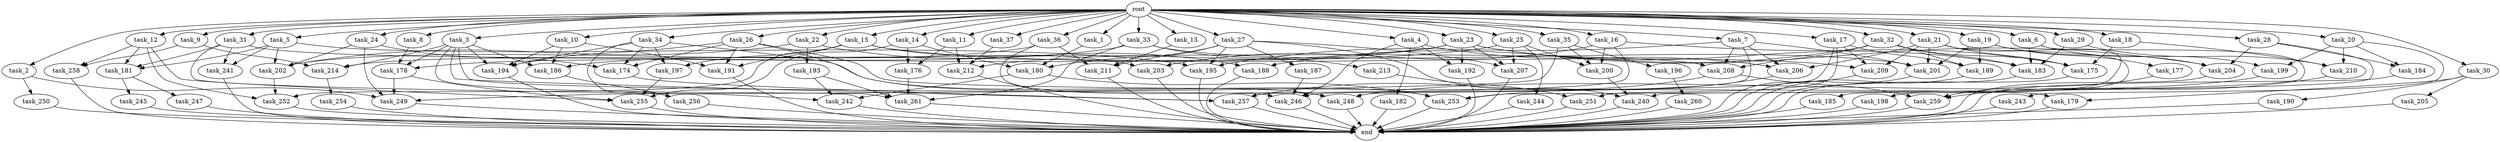 digraph G {
  root [size="0.000000"];
  task_1 [size="1024.000000"];
  task_2 [size="1024.000000"];
  task_3 [size="1024.000000"];
  task_4 [size="1024.000000"];
  task_5 [size="1024.000000"];
  task_6 [size="1024.000000"];
  task_7 [size="1024.000000"];
  task_8 [size="1024.000000"];
  task_9 [size="1024.000000"];
  task_10 [size="1024.000000"];
  task_11 [size="1024.000000"];
  task_12 [size="1024.000000"];
  task_13 [size="1024.000000"];
  task_14 [size="1024.000000"];
  task_15 [size="1024.000000"];
  task_16 [size="1024.000000"];
  task_17 [size="1024.000000"];
  task_18 [size="1024.000000"];
  task_19 [size="1024.000000"];
  task_20 [size="1024.000000"];
  task_21 [size="1024.000000"];
  task_22 [size="1024.000000"];
  task_23 [size="1024.000000"];
  task_24 [size="1024.000000"];
  task_25 [size="1024.000000"];
  task_26 [size="1024.000000"];
  task_27 [size="1024.000000"];
  task_28 [size="1024.000000"];
  task_29 [size="1024.000000"];
  task_30 [size="1024.000000"];
  task_31 [size="1024.000000"];
  task_32 [size="1024.000000"];
  task_33 [size="1024.000000"];
  task_34 [size="1024.000000"];
  task_35 [size="1024.000000"];
  task_36 [size="1024.000000"];
  task_37 [size="1024.000000"];
  task_174 [size="944892805120.000000"];
  task_175 [size="1546188226560.000000"];
  task_176 [size="635655159808.000000"];
  task_177 [size="549755813888.000000"];
  task_178 [size="1460288880640.000000"];
  task_179 [size="910533066752.000000"];
  task_180 [size="1108101562368.000000"];
  task_181 [size="695784701952.000000"];
  task_182 [size="309237645312.000000"];
  task_183 [size="1185410973696.000000"];
  task_184 [size="154618822656.000000"];
  task_185 [size="309237645312.000000"];
  task_186 [size="2267742732288.000000"];
  task_187 [size="34359738368.000000"];
  task_188 [size="687194767360.000000"];
  task_189 [size="1108101562368.000000"];
  task_190 [size="214748364800.000000"];
  task_191 [size="2413771620352.000000"];
  task_192 [size="523986010112.000000"];
  task_193 [size="549755813888.000000"];
  task_194 [size="2319282339840.000000"];
  task_195 [size="386547056640.000000"];
  task_196 [size="695784701952.000000"];
  task_197 [size="1073741824000.000000"];
  task_198 [size="309237645312.000000"];
  task_199 [size="214748364800.000000"];
  task_200 [size="2104533975040.000000"];
  task_201 [size="1211180777472.000000"];
  task_202 [size="755914244096.000000"];
  task_203 [size="1408749273088.000000"];
  task_204 [size="841813590016.000000"];
  task_205 [size="214748364800.000000"];
  task_206 [size="833223655424.000000"];
  task_207 [size="1108101562368.000000"];
  task_208 [size="489626271744.000000"];
  task_209 [size="1589137899520.000000"];
  task_210 [size="1322849927168.000000"];
  task_211 [size="618475290624.000000"];
  task_212 [size="944892805120.000000"];
  task_213 [size="137438953472.000000"];
  task_214 [size="721554505728.000000"];
  task_240 [size="326417514496.000000"];
  task_241 [size="274877906944.000000"];
  task_242 [size="249108103168.000000"];
  task_243 [size="77309411328.000000"];
  task_244 [size="858993459200.000000"];
  task_245 [size="309237645312.000000"];
  task_246 [size="1589137899520.000000"];
  task_247 [size="309237645312.000000"];
  task_248 [size="1494648619008.000000"];
  task_249 [size="841813590016.000000"];
  task_250 [size="77309411328.000000"];
  task_251 [size="558345748480.000000"];
  task_252 [size="1829656068096.000000"];
  task_253 [size="420906795008.000000"];
  task_254 [size="309237645312.000000"];
  task_255 [size="979252543488.000000"];
  task_256 [size="1073741824000.000000"];
  task_257 [size="1374389534720.000000"];
  task_258 [size="455266533376.000000"];
  task_259 [size="1546188226560.000000"];
  task_260 [size="137438953472.000000"];
  task_261 [size="798863917056.000000"];
  end [size="0.000000"];

  root -> task_1 [size="1.000000"];
  root -> task_2 [size="1.000000"];
  root -> task_3 [size="1.000000"];
  root -> task_4 [size="1.000000"];
  root -> task_5 [size="1.000000"];
  root -> task_6 [size="1.000000"];
  root -> task_7 [size="1.000000"];
  root -> task_8 [size="1.000000"];
  root -> task_9 [size="1.000000"];
  root -> task_10 [size="1.000000"];
  root -> task_11 [size="1.000000"];
  root -> task_12 [size="1.000000"];
  root -> task_13 [size="1.000000"];
  root -> task_14 [size="1.000000"];
  root -> task_15 [size="1.000000"];
  root -> task_16 [size="1.000000"];
  root -> task_17 [size="1.000000"];
  root -> task_18 [size="1.000000"];
  root -> task_19 [size="1.000000"];
  root -> task_20 [size="1.000000"];
  root -> task_21 [size="1.000000"];
  root -> task_22 [size="1.000000"];
  root -> task_23 [size="1.000000"];
  root -> task_24 [size="1.000000"];
  root -> task_25 [size="1.000000"];
  root -> task_26 [size="1.000000"];
  root -> task_27 [size="1.000000"];
  root -> task_28 [size="1.000000"];
  root -> task_29 [size="1.000000"];
  root -> task_30 [size="1.000000"];
  root -> task_31 [size="1.000000"];
  root -> task_32 [size="1.000000"];
  root -> task_33 [size="1.000000"];
  root -> task_34 [size="1.000000"];
  root -> task_35 [size="1.000000"];
  root -> task_36 [size="1.000000"];
  root -> task_37 [size="1.000000"];
  task_1 -> task_180 [size="838860800.000000"];
  task_2 -> task_249 [size="75497472.000000"];
  task_2 -> task_250 [size="75497472.000000"];
  task_3 -> task_178 [size="536870912.000000"];
  task_3 -> task_186 [size="536870912.000000"];
  task_3 -> task_194 [size="536870912.000000"];
  task_3 -> task_214 [size="536870912.000000"];
  task_3 -> task_246 [size="536870912.000000"];
  task_3 -> task_257 [size="536870912.000000"];
  task_3 -> task_261 [size="536870912.000000"];
  task_4 -> task_182 [size="301989888.000000"];
  task_4 -> task_192 [size="301989888.000000"];
  task_4 -> task_206 [size="301989888.000000"];
  task_4 -> task_246 [size="301989888.000000"];
  task_5 -> task_181 [size="134217728.000000"];
  task_5 -> task_195 [size="134217728.000000"];
  task_5 -> task_202 [size="134217728.000000"];
  task_5 -> task_241 [size="134217728.000000"];
  task_6 -> task_183 [size="134217728.000000"];
  task_6 -> task_199 [size="134217728.000000"];
  task_6 -> task_253 [size="134217728.000000"];
  task_7 -> task_195 [size="209715200.000000"];
  task_7 -> task_201 [size="209715200.000000"];
  task_7 -> task_206 [size="209715200.000000"];
  task_7 -> task_208 [size="209715200.000000"];
  task_7 -> task_248 [size="209715200.000000"];
  task_8 -> task_178 [size="679477248.000000"];
  task_9 -> task_214 [size="33554432.000000"];
  task_9 -> task_258 [size="33554432.000000"];
  task_10 -> task_186 [size="838860800.000000"];
  task_10 -> task_191 [size="838860800.000000"];
  task_10 -> task_194 [size="838860800.000000"];
  task_11 -> task_176 [size="411041792.000000"];
  task_11 -> task_212 [size="411041792.000000"];
  task_12 -> task_181 [size="411041792.000000"];
  task_12 -> task_252 [size="411041792.000000"];
  task_12 -> task_255 [size="411041792.000000"];
  task_12 -> task_258 [size="411041792.000000"];
  task_13 -> task_211 [size="536870912.000000"];
  task_14 -> task_176 [size="209715200.000000"];
  task_14 -> task_180 [size="209715200.000000"];
  task_14 -> task_255 [size="209715200.000000"];
  task_15 -> task_191 [size="838860800.000000"];
  task_15 -> task_197 [size="838860800.000000"];
  task_15 -> task_203 [size="838860800.000000"];
  task_15 -> task_209 [size="838860800.000000"];
  task_15 -> task_252 [size="838860800.000000"];
  task_16 -> task_175 [size="536870912.000000"];
  task_16 -> task_200 [size="536870912.000000"];
  task_16 -> task_203 [size="536870912.000000"];
  task_16 -> task_257 [size="536870912.000000"];
  task_17 -> task_189 [size="411041792.000000"];
  task_17 -> task_209 [size="411041792.000000"];
  task_17 -> task_246 [size="411041792.000000"];
  task_17 -> task_251 [size="411041792.000000"];
  task_18 -> task_175 [size="536870912.000000"];
  task_18 -> task_210 [size="536870912.000000"];
  task_19 -> task_177 [size="536870912.000000"];
  task_19 -> task_189 [size="536870912.000000"];
  task_19 -> task_201 [size="536870912.000000"];
  task_19 -> task_204 [size="536870912.000000"];
  task_20 -> task_184 [size="75497472.000000"];
  task_20 -> task_199 [size="75497472.000000"];
  task_20 -> task_210 [size="75497472.000000"];
  task_20 -> task_243 [size="75497472.000000"];
  task_21 -> task_175 [size="301989888.000000"];
  task_21 -> task_185 [size="301989888.000000"];
  task_21 -> task_198 [size="301989888.000000"];
  task_21 -> task_201 [size="301989888.000000"];
  task_21 -> task_206 [size="301989888.000000"];
  task_21 -> task_209 [size="301989888.000000"];
  task_22 -> task_188 [size="536870912.000000"];
  task_22 -> task_193 [size="536870912.000000"];
  task_22 -> task_202 [size="536870912.000000"];
  task_23 -> task_178 [size="209715200.000000"];
  task_23 -> task_183 [size="209715200.000000"];
  task_23 -> task_192 [size="209715200.000000"];
  task_23 -> task_204 [size="209715200.000000"];
  task_23 -> task_207 [size="209715200.000000"];
  task_23 -> task_212 [size="209715200.000000"];
  task_24 -> task_174 [size="33554432.000000"];
  task_24 -> task_202 [size="33554432.000000"];
  task_24 -> task_249 [size="33554432.000000"];
  task_25 -> task_186 [size="838860800.000000"];
  task_25 -> task_200 [size="838860800.000000"];
  task_25 -> task_207 [size="838860800.000000"];
  task_25 -> task_244 [size="838860800.000000"];
  task_26 -> task_174 [size="679477248.000000"];
  task_26 -> task_179 [size="679477248.000000"];
  task_26 -> task_191 [size="679477248.000000"];
  task_26 -> task_194 [size="679477248.000000"];
  task_26 -> task_248 [size="679477248.000000"];
  task_27 -> task_180 [size="33554432.000000"];
  task_27 -> task_187 [size="33554432.000000"];
  task_27 -> task_195 [size="33554432.000000"];
  task_27 -> task_207 [size="33554432.000000"];
  task_27 -> task_211 [size="33554432.000000"];
  task_27 -> task_240 [size="33554432.000000"];
  task_28 -> task_184 [size="75497472.000000"];
  task_28 -> task_204 [size="75497472.000000"];
  task_28 -> task_240 [size="75497472.000000"];
  task_29 -> task_183 [size="679477248.000000"];
  task_29 -> task_210 [size="679477248.000000"];
  task_30 -> task_179 [size="209715200.000000"];
  task_30 -> task_190 [size="209715200.000000"];
  task_30 -> task_205 [size="209715200.000000"];
  task_31 -> task_181 [size="134217728.000000"];
  task_31 -> task_208 [size="134217728.000000"];
  task_31 -> task_241 [size="134217728.000000"];
  task_31 -> task_242 [size="134217728.000000"];
  task_32 -> task_175 [size="134217728.000000"];
  task_32 -> task_183 [size="134217728.000000"];
  task_32 -> task_188 [size="134217728.000000"];
  task_32 -> task_189 [size="134217728.000000"];
  task_32 -> task_208 [size="134217728.000000"];
  task_33 -> task_201 [size="134217728.000000"];
  task_33 -> task_213 [size="134217728.000000"];
  task_33 -> task_214 [size="134217728.000000"];
  task_33 -> task_261 [size="134217728.000000"];
  task_34 -> task_174 [size="209715200.000000"];
  task_34 -> task_194 [size="209715200.000000"];
  task_34 -> task_197 [size="209715200.000000"];
  task_34 -> task_253 [size="209715200.000000"];
  task_34 -> task_256 [size="209715200.000000"];
  task_35 -> task_196 [size="679477248.000000"];
  task_35 -> task_200 [size="679477248.000000"];
  task_35 -> task_249 [size="679477248.000000"];
  task_36 -> task_202 [size="33554432.000000"];
  task_36 -> task_211 [size="33554432.000000"];
  task_36 -> task_248 [size="33554432.000000"];
  task_37 -> task_212 [size="301989888.000000"];
  task_174 -> task_257 [size="134217728.000000"];
  task_175 -> end [size="1.000000"];
  task_176 -> task_261 [size="33554432.000000"];
  task_177 -> task_259 [size="838860800.000000"];
  task_178 -> task_249 [size="33554432.000000"];
  task_178 -> task_255 [size="33554432.000000"];
  task_179 -> end [size="1.000000"];
  task_180 -> task_242 [size="33554432.000000"];
  task_180 -> task_253 [size="33554432.000000"];
  task_181 -> task_245 [size="301989888.000000"];
  task_181 -> task_247 [size="301989888.000000"];
  task_182 -> end [size="1.000000"];
  task_183 -> end [size="1.000000"];
  task_184 -> end [size="1.000000"];
  task_185 -> end [size="1.000000"];
  task_186 -> task_256 [size="838860800.000000"];
  task_187 -> task_246 [size="301989888.000000"];
  task_188 -> end [size="1.000000"];
  task_189 -> end [size="1.000000"];
  task_190 -> end [size="1.000000"];
  task_191 -> end [size="1.000000"];
  task_192 -> end [size="1.000000"];
  task_193 -> task_242 [size="75497472.000000"];
  task_193 -> task_261 [size="75497472.000000"];
  task_194 -> end [size="1.000000"];
  task_195 -> end [size="1.000000"];
  task_196 -> task_260 [size="134217728.000000"];
  task_197 -> task_255 [size="301989888.000000"];
  task_198 -> end [size="1.000000"];
  task_199 -> task_248 [size="536870912.000000"];
  task_200 -> task_240 [size="209715200.000000"];
  task_201 -> end [size="1.000000"];
  task_202 -> task_252 [size="536870912.000000"];
  task_203 -> end [size="1.000000"];
  task_204 -> end [size="1.000000"];
  task_205 -> end [size="1.000000"];
  task_206 -> task_253 [size="33554432.000000"];
  task_207 -> end [size="1.000000"];
  task_208 -> task_257 [size="134217728.000000"];
  task_208 -> task_259 [size="134217728.000000"];
  task_209 -> end [size="1.000000"];
  task_210 -> task_259 [size="536870912.000000"];
  task_211 -> end [size="1.000000"];
  task_212 -> end [size="1.000000"];
  task_213 -> task_251 [size="134217728.000000"];
  task_214 -> task_254 [size="301989888.000000"];
  task_240 -> end [size="1.000000"];
  task_241 -> end [size="1.000000"];
  task_242 -> end [size="1.000000"];
  task_243 -> end [size="1.000000"];
  task_244 -> end [size="1.000000"];
  task_245 -> end [size="1.000000"];
  task_246 -> end [size="1.000000"];
  task_247 -> end [size="1.000000"];
  task_248 -> end [size="1.000000"];
  task_249 -> end [size="1.000000"];
  task_250 -> end [size="1.000000"];
  task_251 -> end [size="1.000000"];
  task_252 -> end [size="1.000000"];
  task_253 -> end [size="1.000000"];
  task_254 -> end [size="1.000000"];
  task_255 -> end [size="1.000000"];
  task_256 -> end [size="1.000000"];
  task_257 -> end [size="1.000000"];
  task_258 -> end [size="1.000000"];
  task_259 -> end [size="1.000000"];
  task_260 -> end [size="1.000000"];
  task_261 -> end [size="1.000000"];
}
